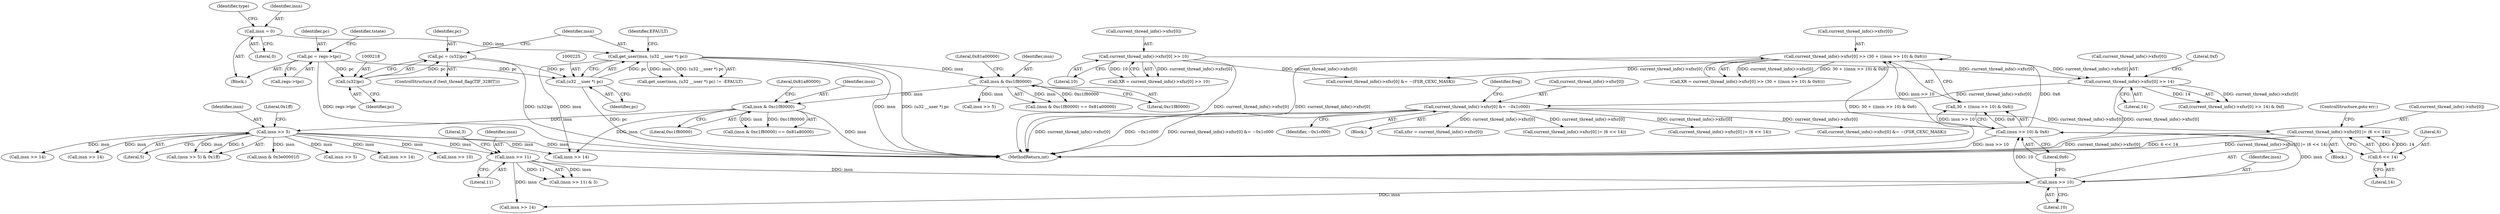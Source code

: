 digraph "0_linux_a8b0ca17b80e92faab46ee7179ba9e99ccb61233_42@API" {
"1001070" [label="(Call,current_thread_info()->xfsr[0] |= (6 << 14))"];
"1001045" [label="(Call,current_thread_info()->xfsr[0] &= ~0x1c000)"];
"1001030" [label="(Call,current_thread_info()->xfsr[0] >> 14)"];
"1000618" [label="(Call,current_thread_info()->xfsr[0] >> (30 + ((insn >> 10) & 0x6)))"];
"1000626" [label="(Call,(insn >> 10) & 0x6)"];
"1000627" [label="(Call,insn >> 10)"];
"1000602" [label="(Call,insn >> 11)"];
"1000570" [label="(Call,insn >> 5)"];
"1000560" [label="(Call,insn & 0xc1f80000)"];
"1000232" [label="(Call,insn & 0xc1f80000)"];
"1000222" [label="(Call,get_user(insn, (u32 __user *) pc))"];
"1000166" [label="(Call,insn = 0)"];
"1000224" [label="(Call,(u32 __user *) pc)"];
"1000215" [label="(Call,pc = (u32)pc)"];
"1000217" [label="(Call,(u32)pc)"];
"1000154" [label="(Call,pc = regs->tpc)"];
"1000608" [label="(Call,current_thread_info()->xfsr[0] >> 10)"];
"1001076" [label="(Call,6 << 14)"];
"1000629" [label="(Literal,10)"];
"1001046" [label="(Call,current_thread_info()->xfsr[0])"];
"1000560" [label="(Call,insn & 0xc1f80000)"];
"1001077" [label="(Literal,6)"];
"1001071" [label="(Call,current_thread_info()->xfsr[0])"];
"1000156" [label="(Call,regs->tpc)"];
"1000563" [label="(Literal,0x81a80000)"];
"1001053" [label="(Identifier,freg)"];
"1000603" [label="(Identifier,insn)"];
"1000216" [label="(Identifier,pc)"];
"1000239" [label="(Call,insn >> 5)"];
"1000168" [label="(Literal,0)"];
"1000711" [label="(Call,insn >> 14)"];
"1000224" [label="(Call,(u32 __user *) pc)"];
"1000161" [label="(Identifier,tstate)"];
"1000217" [label="(Call,(u32)pc)"];
"1000570" [label="(Call,insn >> 5)"];
"1000602" [label="(Call,insn >> 11)"];
"1001264" [label="(Call,current_thread_info()->xfsr[0] |= (6 << 14))"];
"1000561" [label="(Identifier,insn)"];
"1000212" [label="(ControlStructure,if (test_thread_flag(TIF_32BIT)))"];
"1001165" [label="(Call,current_thread_info()->xfsr[0] |= (6 << 14))"];
"1000571" [label="(Identifier,insn)"];
"1001031" [label="(Call,current_thread_info()->xfsr[0])"];
"1000956" [label="(Call,insn >> 10)"];
"1000562" [label="(Literal,0xc1f80000)"];
"1000628" [label="(Identifier,insn)"];
"1000614" [label="(Literal,10)"];
"1001055" [label="(Call,insn >> 14)"];
"1000616" [label="(Call,XR = current_thread_info()->xfsr[0] >> (30 + ((insn >> 10) & 0x6)))"];
"1001045" [label="(Call,current_thread_info()->xfsr[0] &= ~0x1c000)"];
"1001869" [label="(Call,current_thread_info()->xfsr[0] &= ~(FSR_CEXC_MASK))"];
"1000235" [label="(Literal,0x81a00000)"];
"1000171" [label="(Identifier,type)"];
"1000231" [label="(Call,(insn & 0xc1f80000) == 0x81a00000)"];
"1001078" [label="(Literal,14)"];
"1000223" [label="(Identifier,insn)"];
"1000624" [label="(Call,30 + ((insn >> 10) & 0x6))"];
"1000166" [label="(Call,insn = 0)"];
"1000573" [label="(Literal,0x1ff)"];
"1000559" [label="(Call,(insn & 0xc1f80000) == 0x81a80000)"];
"1000215" [label="(Call,pc = (u32)pc)"];
"1000841" [label="(Call,insn >> 14)"];
"1000221" [label="(Call,get_user(insn, (u32 __user *) pc) != -EFAULT)"];
"1000604" [label="(Literal,11)"];
"1000630" [label="(Literal,0x6)"];
"1001079" [label="(ControlStructure,goto err;)"];
"1000639" [label="(Call,insn >> 14)"];
"1001076" [label="(Call,6 << 14)"];
"1001070" [label="(Call,current_thread_info()->xfsr[0] |= (6 << 14))"];
"1000219" [label="(Identifier,pc)"];
"1000609" [label="(Call,current_thread_info()->xfsr[0])"];
"1000222" [label="(Call,get_user(insn, (u32 __user *) pc))"];
"1000619" [label="(Call,current_thread_info()->xfsr[0])"];
"1000155" [label="(Identifier,pc)"];
"1000824" [label="(Call,insn >> 14)"];
"1000606" [label="(Call,XR = current_thread_info()->xfsr[0] >> 10)"];
"1000233" [label="(Identifier,insn)"];
"1000572" [label="(Literal,5)"];
"1000601" [label="(Call,(insn >> 11) & 3)"];
"1001036" [label="(Literal,14)"];
"1000969" [label="(Call,current_thread_info()->xfsr[0] &= ~(FSR_CEXC_MASK))"];
"1000627" [label="(Call,insn >> 10)"];
"1000232" [label="(Call,insn & 0xc1f80000)"];
"1000154" [label="(Call,pc = regs->tpc)"];
"1001051" [label="(Identifier,~0x1c000)"];
"1000605" [label="(Literal,3)"];
"1001894" [label="(MethodReturn,int)"];
"1001029" [label="(Call,(current_thread_info()->xfsr[0] >> 14) & 0xf)"];
"1001030" [label="(Call,current_thread_info()->xfsr[0] >> 14)"];
"1000234" [label="(Literal,0xc1f80000)"];
"1000569" [label="(Call,(insn >> 5) & 0x1ff)"];
"1001000" [label="(Call,insn & 0x3e00001f)"];
"1000226" [label="(Identifier,pc)"];
"1001069" [label="(Block,)"];
"1001014" [label="(Block,)"];
"1001764" [label="(Call,xfsr = current_thread_info()->xfsr[0])"];
"1000608" [label="(Call,current_thread_info()->xfsr[0] >> 10)"];
"1000152" [label="(Block,)"];
"1001037" [label="(Literal,0xf)"];
"1000730" [label="(Call,insn >> 5)"];
"1000618" [label="(Call,current_thread_info()->xfsr[0] >> (30 + ((insn >> 10) & 0x6)))"];
"1000626" [label="(Call,(insn >> 10) & 0x6)"];
"1000167" [label="(Identifier,insn)"];
"1000228" [label="(Identifier,EFAULT)"];
"1001070" -> "1001069"  [label="AST: "];
"1001070" -> "1001076"  [label="CFG: "];
"1001071" -> "1001070"  [label="AST: "];
"1001076" -> "1001070"  [label="AST: "];
"1001079" -> "1001070"  [label="CFG: "];
"1001070" -> "1001894"  [label="DDG: 6 << 14"];
"1001070" -> "1001894"  [label="DDG: current_thread_info()->xfsr[0] |= (6 << 14)"];
"1001070" -> "1001894"  [label="DDG: current_thread_info()->xfsr[0]"];
"1001045" -> "1001070"  [label="DDG: current_thread_info()->xfsr[0]"];
"1001076" -> "1001070"  [label="DDG: 6"];
"1001076" -> "1001070"  [label="DDG: 14"];
"1001045" -> "1001014"  [label="AST: "];
"1001045" -> "1001051"  [label="CFG: "];
"1001046" -> "1001045"  [label="AST: "];
"1001051" -> "1001045"  [label="AST: "];
"1001053" -> "1001045"  [label="CFG: "];
"1001045" -> "1001894"  [label="DDG: ~0x1c000"];
"1001045" -> "1001894"  [label="DDG: current_thread_info()->xfsr[0] &= ~0x1c000"];
"1001045" -> "1001894"  [label="DDG: current_thread_info()->xfsr[0]"];
"1001030" -> "1001045"  [label="DDG: current_thread_info()->xfsr[0]"];
"1001045" -> "1001165"  [label="DDG: current_thread_info()->xfsr[0]"];
"1001045" -> "1001264"  [label="DDG: current_thread_info()->xfsr[0]"];
"1001045" -> "1001764"  [label="DDG: current_thread_info()->xfsr[0]"];
"1001045" -> "1001869"  [label="DDG: current_thread_info()->xfsr[0]"];
"1001030" -> "1001029"  [label="AST: "];
"1001030" -> "1001036"  [label="CFG: "];
"1001031" -> "1001030"  [label="AST: "];
"1001036" -> "1001030"  [label="AST: "];
"1001037" -> "1001030"  [label="CFG: "];
"1001030" -> "1001894"  [label="DDG: current_thread_info()->xfsr[0]"];
"1001030" -> "1001029"  [label="DDG: current_thread_info()->xfsr[0]"];
"1001030" -> "1001029"  [label="DDG: 14"];
"1000618" -> "1001030"  [label="DDG: current_thread_info()->xfsr[0]"];
"1000608" -> "1001030"  [label="DDG: current_thread_info()->xfsr[0]"];
"1000618" -> "1000616"  [label="AST: "];
"1000618" -> "1000624"  [label="CFG: "];
"1000619" -> "1000618"  [label="AST: "];
"1000624" -> "1000618"  [label="AST: "];
"1000616" -> "1000618"  [label="CFG: "];
"1000618" -> "1001894"  [label="DDG: 30 + ((insn >> 10) & 0x6)"];
"1000618" -> "1001894"  [label="DDG: current_thread_info()->xfsr[0]"];
"1000618" -> "1000616"  [label="DDG: current_thread_info()->xfsr[0]"];
"1000618" -> "1000616"  [label="DDG: 30 + ((insn >> 10) & 0x6)"];
"1000626" -> "1000618"  [label="DDG: insn >> 10"];
"1000626" -> "1000618"  [label="DDG: 0x6"];
"1000618" -> "1000969"  [label="DDG: current_thread_info()->xfsr[0]"];
"1000626" -> "1000624"  [label="AST: "];
"1000626" -> "1000630"  [label="CFG: "];
"1000627" -> "1000626"  [label="AST: "];
"1000630" -> "1000626"  [label="AST: "];
"1000624" -> "1000626"  [label="CFG: "];
"1000626" -> "1001894"  [label="DDG: insn >> 10"];
"1000626" -> "1000624"  [label="DDG: insn >> 10"];
"1000626" -> "1000624"  [label="DDG: 0x6"];
"1000627" -> "1000626"  [label="DDG: insn"];
"1000627" -> "1000626"  [label="DDG: 10"];
"1000627" -> "1000629"  [label="CFG: "];
"1000628" -> "1000627"  [label="AST: "];
"1000629" -> "1000627"  [label="AST: "];
"1000630" -> "1000627"  [label="CFG: "];
"1000602" -> "1000627"  [label="DDG: insn"];
"1000627" -> "1000639"  [label="DDG: insn"];
"1000602" -> "1000601"  [label="AST: "];
"1000602" -> "1000604"  [label="CFG: "];
"1000603" -> "1000602"  [label="AST: "];
"1000604" -> "1000602"  [label="AST: "];
"1000605" -> "1000602"  [label="CFG: "];
"1000602" -> "1000601"  [label="DDG: insn"];
"1000602" -> "1000601"  [label="DDG: 11"];
"1000570" -> "1000602"  [label="DDG: insn"];
"1000602" -> "1000639"  [label="DDG: insn"];
"1000570" -> "1000569"  [label="AST: "];
"1000570" -> "1000572"  [label="CFG: "];
"1000571" -> "1000570"  [label="AST: "];
"1000572" -> "1000570"  [label="AST: "];
"1000573" -> "1000570"  [label="CFG: "];
"1000570" -> "1001894"  [label="DDG: insn"];
"1000570" -> "1000569"  [label="DDG: insn"];
"1000570" -> "1000569"  [label="DDG: 5"];
"1000560" -> "1000570"  [label="DDG: insn"];
"1000570" -> "1000711"  [label="DDG: insn"];
"1000570" -> "1000730"  [label="DDG: insn"];
"1000570" -> "1000824"  [label="DDG: insn"];
"1000570" -> "1000841"  [label="DDG: insn"];
"1000570" -> "1000956"  [label="DDG: insn"];
"1000570" -> "1001000"  [label="DDG: insn"];
"1000570" -> "1001055"  [label="DDG: insn"];
"1000560" -> "1000559"  [label="AST: "];
"1000560" -> "1000562"  [label="CFG: "];
"1000561" -> "1000560"  [label="AST: "];
"1000562" -> "1000560"  [label="AST: "];
"1000563" -> "1000560"  [label="CFG: "];
"1000560" -> "1001894"  [label="DDG: insn"];
"1000560" -> "1000559"  [label="DDG: insn"];
"1000560" -> "1000559"  [label="DDG: 0xc1f80000"];
"1000232" -> "1000560"  [label="DDG: insn"];
"1000560" -> "1001055"  [label="DDG: insn"];
"1000232" -> "1000231"  [label="AST: "];
"1000232" -> "1000234"  [label="CFG: "];
"1000233" -> "1000232"  [label="AST: "];
"1000234" -> "1000232"  [label="AST: "];
"1000235" -> "1000232"  [label="CFG: "];
"1000232" -> "1000231"  [label="DDG: insn"];
"1000232" -> "1000231"  [label="DDG: 0xc1f80000"];
"1000222" -> "1000232"  [label="DDG: insn"];
"1000232" -> "1000239"  [label="DDG: insn"];
"1000222" -> "1000221"  [label="AST: "];
"1000222" -> "1000224"  [label="CFG: "];
"1000223" -> "1000222"  [label="AST: "];
"1000224" -> "1000222"  [label="AST: "];
"1000228" -> "1000222"  [label="CFG: "];
"1000222" -> "1001894"  [label="DDG: insn"];
"1000222" -> "1001894"  [label="DDG: (u32 __user *) pc"];
"1000222" -> "1000221"  [label="DDG: insn"];
"1000222" -> "1000221"  [label="DDG: (u32 __user *) pc"];
"1000166" -> "1000222"  [label="DDG: insn"];
"1000224" -> "1000222"  [label="DDG: pc"];
"1000222" -> "1001055"  [label="DDG: insn"];
"1000166" -> "1000152"  [label="AST: "];
"1000166" -> "1000168"  [label="CFG: "];
"1000167" -> "1000166"  [label="AST: "];
"1000168" -> "1000166"  [label="AST: "];
"1000171" -> "1000166"  [label="CFG: "];
"1000224" -> "1000226"  [label="CFG: "];
"1000225" -> "1000224"  [label="AST: "];
"1000226" -> "1000224"  [label="AST: "];
"1000224" -> "1001894"  [label="DDG: pc"];
"1000215" -> "1000224"  [label="DDG: pc"];
"1000154" -> "1000224"  [label="DDG: pc"];
"1000215" -> "1000212"  [label="AST: "];
"1000215" -> "1000217"  [label="CFG: "];
"1000216" -> "1000215"  [label="AST: "];
"1000217" -> "1000215"  [label="AST: "];
"1000223" -> "1000215"  [label="CFG: "];
"1000215" -> "1001894"  [label="DDG: (u32)pc"];
"1000217" -> "1000215"  [label="DDG: pc"];
"1000217" -> "1000219"  [label="CFG: "];
"1000218" -> "1000217"  [label="AST: "];
"1000219" -> "1000217"  [label="AST: "];
"1000154" -> "1000217"  [label="DDG: pc"];
"1000154" -> "1000152"  [label="AST: "];
"1000154" -> "1000156"  [label="CFG: "];
"1000155" -> "1000154"  [label="AST: "];
"1000156" -> "1000154"  [label="AST: "];
"1000161" -> "1000154"  [label="CFG: "];
"1000154" -> "1001894"  [label="DDG: regs->tpc"];
"1000608" -> "1000606"  [label="AST: "];
"1000608" -> "1000614"  [label="CFG: "];
"1000609" -> "1000608"  [label="AST: "];
"1000614" -> "1000608"  [label="AST: "];
"1000606" -> "1000608"  [label="CFG: "];
"1000608" -> "1001894"  [label="DDG: current_thread_info()->xfsr[0]"];
"1000608" -> "1000606"  [label="DDG: current_thread_info()->xfsr[0]"];
"1000608" -> "1000606"  [label="DDG: 10"];
"1000608" -> "1000969"  [label="DDG: current_thread_info()->xfsr[0]"];
"1001076" -> "1001078"  [label="CFG: "];
"1001077" -> "1001076"  [label="AST: "];
"1001078" -> "1001076"  [label="AST: "];
}
